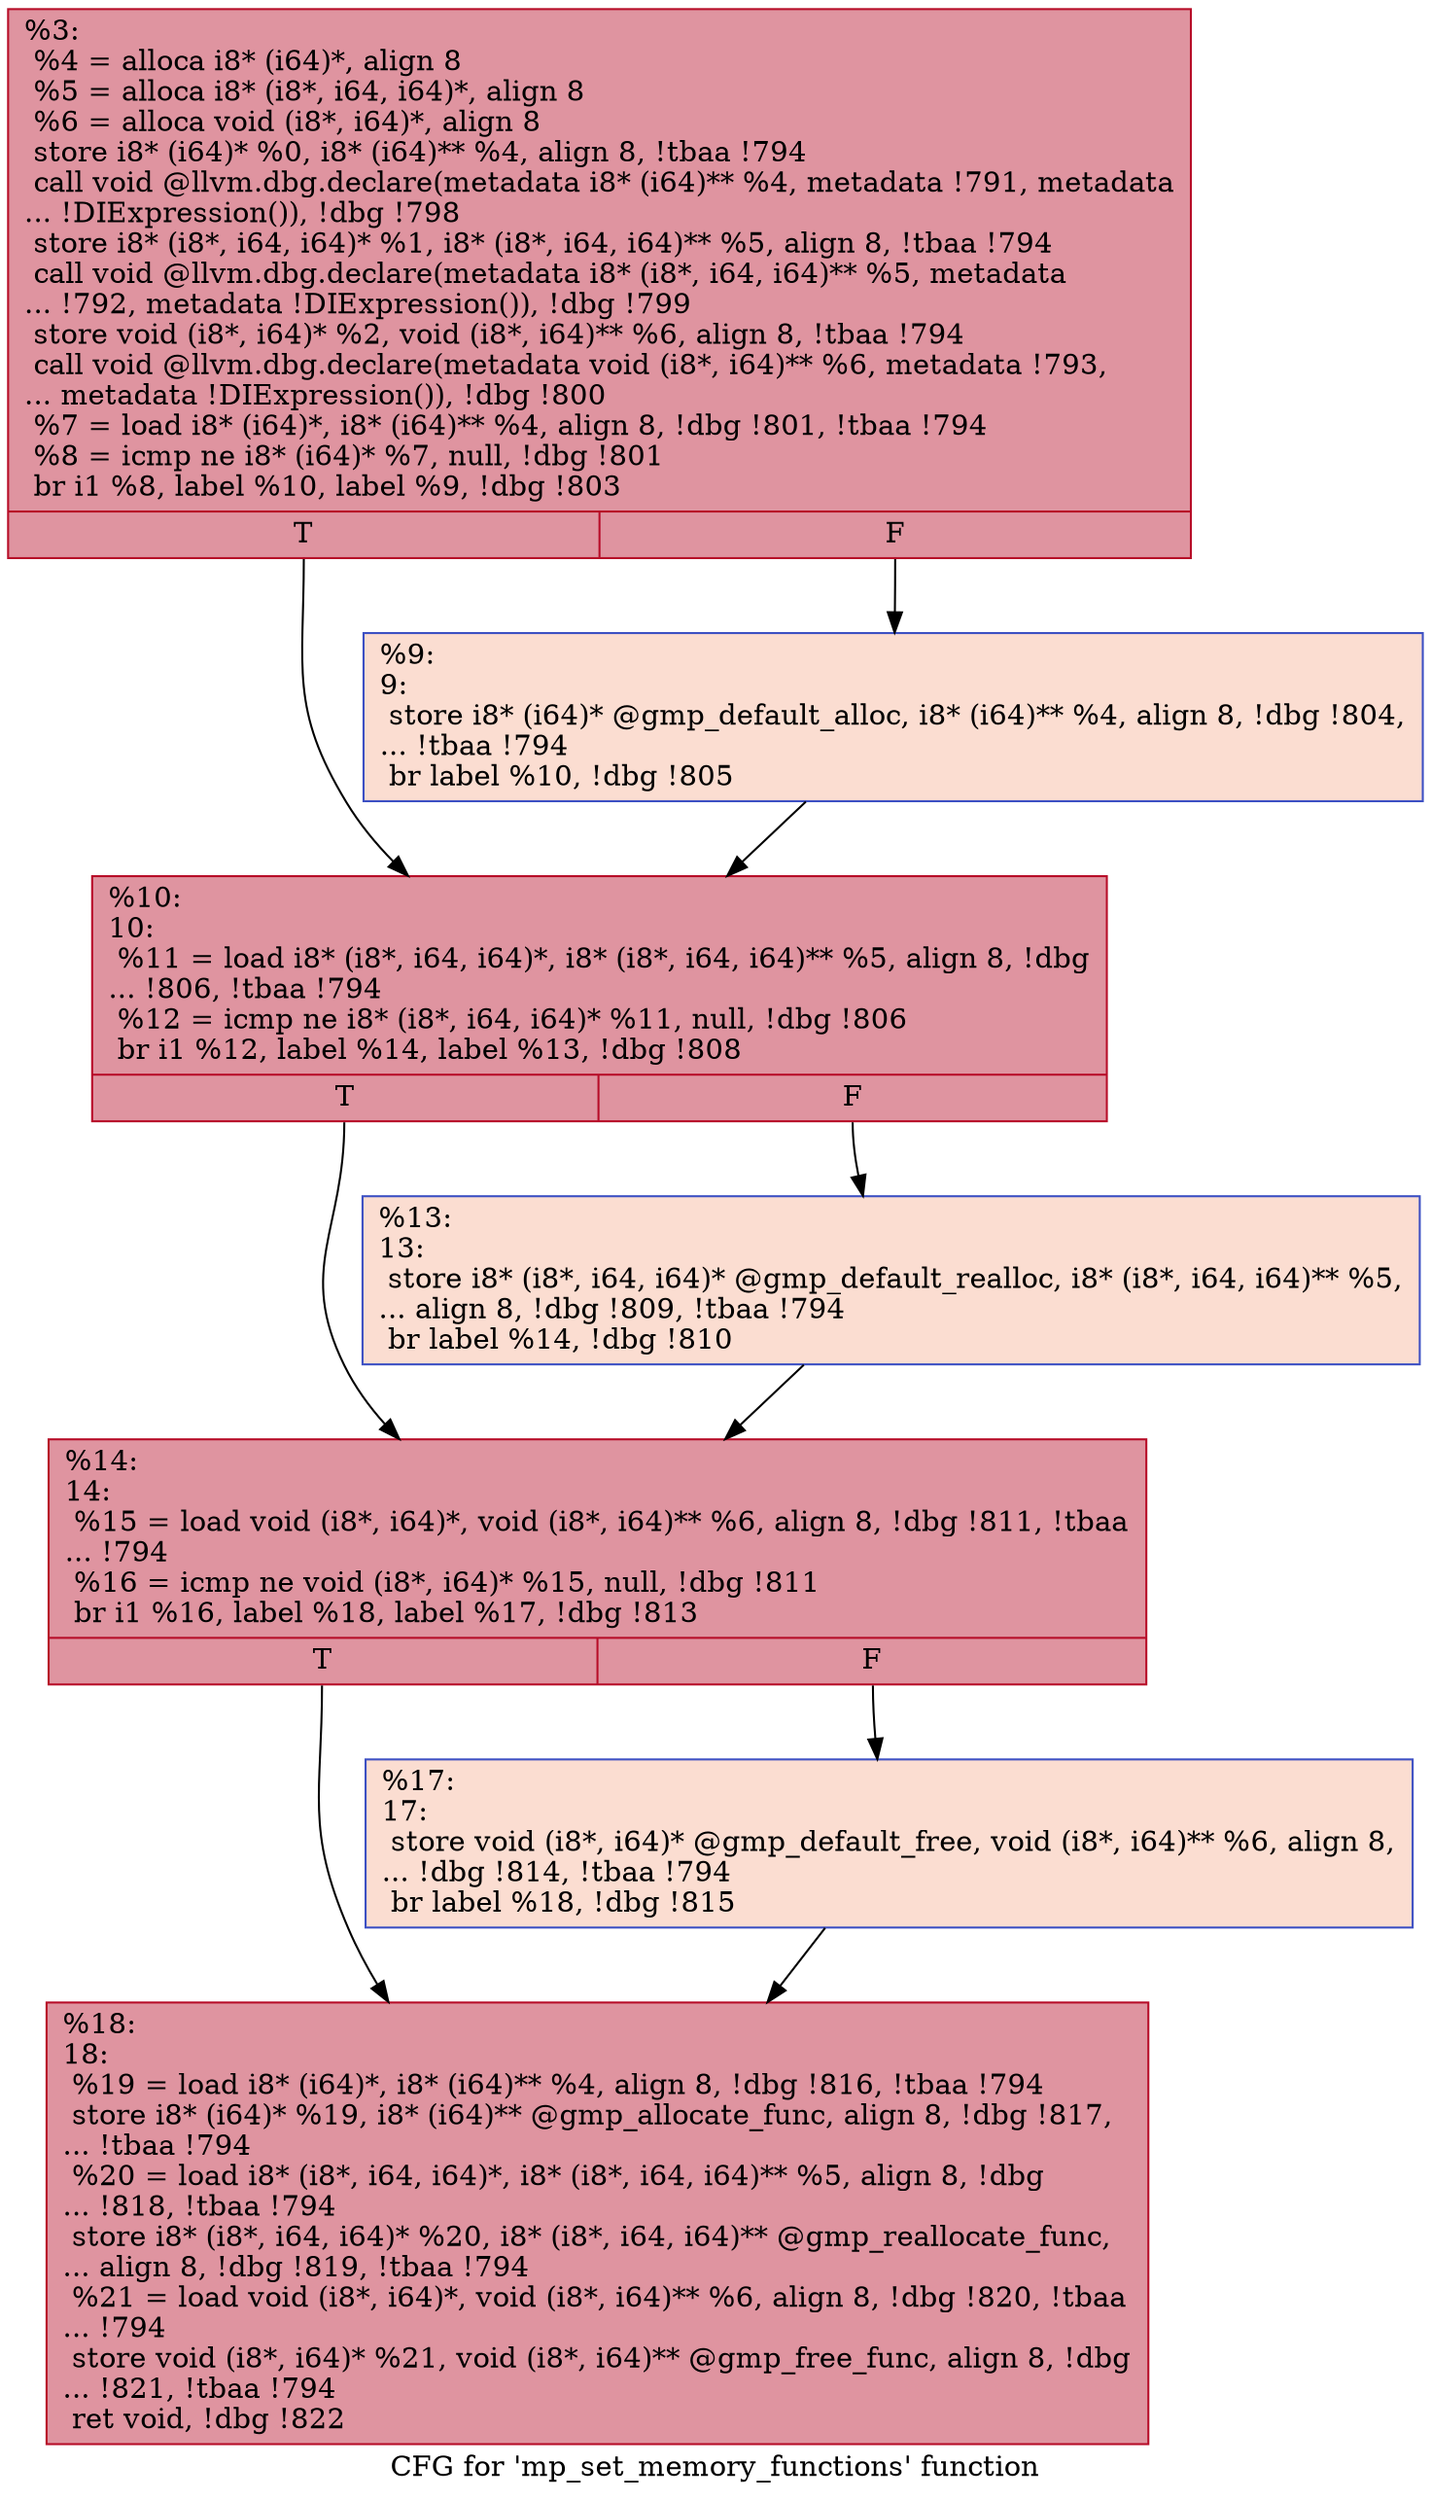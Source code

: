 digraph "CFG for 'mp_set_memory_functions' function" {
	label="CFG for 'mp_set_memory_functions' function";

	Node0x255d110 [shape=record,color="#b70d28ff", style=filled, fillcolor="#b70d2870",label="{%3:\l  %4 = alloca i8* (i64)*, align 8\l  %5 = alloca i8* (i8*, i64, i64)*, align 8\l  %6 = alloca void (i8*, i64)*, align 8\l  store i8* (i64)* %0, i8* (i64)** %4, align 8, !tbaa !794\l  call void @llvm.dbg.declare(metadata i8* (i64)** %4, metadata !791, metadata\l... !DIExpression()), !dbg !798\l  store i8* (i8*, i64, i64)* %1, i8* (i8*, i64, i64)** %5, align 8, !tbaa !794\l  call void @llvm.dbg.declare(metadata i8* (i8*, i64, i64)** %5, metadata\l... !792, metadata !DIExpression()), !dbg !799\l  store void (i8*, i64)* %2, void (i8*, i64)** %6, align 8, !tbaa !794\l  call void @llvm.dbg.declare(metadata void (i8*, i64)** %6, metadata !793,\l... metadata !DIExpression()), !dbg !800\l  %7 = load i8* (i64)*, i8* (i64)** %4, align 8, !dbg !801, !tbaa !794\l  %8 = icmp ne i8* (i64)* %7, null, !dbg !801\l  br i1 %8, label %10, label %9, !dbg !803\l|{<s0>T|<s1>F}}"];
	Node0x255d110:s0 -> Node0x255d1b0;
	Node0x255d110:s1 -> Node0x255d160;
	Node0x255d160 [shape=record,color="#3d50c3ff", style=filled, fillcolor="#f7b39670",label="{%9:\l9:                                                \l  store i8* (i64)* @gmp_default_alloc, i8* (i64)** %4, align 8, !dbg !804,\l... !tbaa !794\l  br label %10, !dbg !805\l}"];
	Node0x255d160 -> Node0x255d1b0;
	Node0x255d1b0 [shape=record,color="#b70d28ff", style=filled, fillcolor="#b70d2870",label="{%10:\l10:                                               \l  %11 = load i8* (i8*, i64, i64)*, i8* (i8*, i64, i64)** %5, align 8, !dbg\l... !806, !tbaa !794\l  %12 = icmp ne i8* (i8*, i64, i64)* %11, null, !dbg !806\l  br i1 %12, label %14, label %13, !dbg !808\l|{<s0>T|<s1>F}}"];
	Node0x255d1b0:s0 -> Node0x255d250;
	Node0x255d1b0:s1 -> Node0x255d200;
	Node0x255d200 [shape=record,color="#3d50c3ff", style=filled, fillcolor="#f7b39670",label="{%13:\l13:                                               \l  store i8* (i8*, i64, i64)* @gmp_default_realloc, i8* (i8*, i64, i64)** %5,\l... align 8, !dbg !809, !tbaa !794\l  br label %14, !dbg !810\l}"];
	Node0x255d200 -> Node0x255d250;
	Node0x255d250 [shape=record,color="#b70d28ff", style=filled, fillcolor="#b70d2870",label="{%14:\l14:                                               \l  %15 = load void (i8*, i64)*, void (i8*, i64)** %6, align 8, !dbg !811, !tbaa\l... !794\l  %16 = icmp ne void (i8*, i64)* %15, null, !dbg !811\l  br i1 %16, label %18, label %17, !dbg !813\l|{<s0>T|<s1>F}}"];
	Node0x255d250:s0 -> Node0x255d2f0;
	Node0x255d250:s1 -> Node0x255d2a0;
	Node0x255d2a0 [shape=record,color="#3d50c3ff", style=filled, fillcolor="#f7b39670",label="{%17:\l17:                                               \l  store void (i8*, i64)* @gmp_default_free, void (i8*, i64)** %6, align 8,\l... !dbg !814, !tbaa !794\l  br label %18, !dbg !815\l}"];
	Node0x255d2a0 -> Node0x255d2f0;
	Node0x255d2f0 [shape=record,color="#b70d28ff", style=filled, fillcolor="#b70d2870",label="{%18:\l18:                                               \l  %19 = load i8* (i64)*, i8* (i64)** %4, align 8, !dbg !816, !tbaa !794\l  store i8* (i64)* %19, i8* (i64)** @gmp_allocate_func, align 8, !dbg !817,\l... !tbaa !794\l  %20 = load i8* (i8*, i64, i64)*, i8* (i8*, i64, i64)** %5, align 8, !dbg\l... !818, !tbaa !794\l  store i8* (i8*, i64, i64)* %20, i8* (i8*, i64, i64)** @gmp_reallocate_func,\l... align 8, !dbg !819, !tbaa !794\l  %21 = load void (i8*, i64)*, void (i8*, i64)** %6, align 8, !dbg !820, !tbaa\l... !794\l  store void (i8*, i64)* %21, void (i8*, i64)** @gmp_free_func, align 8, !dbg\l... !821, !tbaa !794\l  ret void, !dbg !822\l}"];
}

